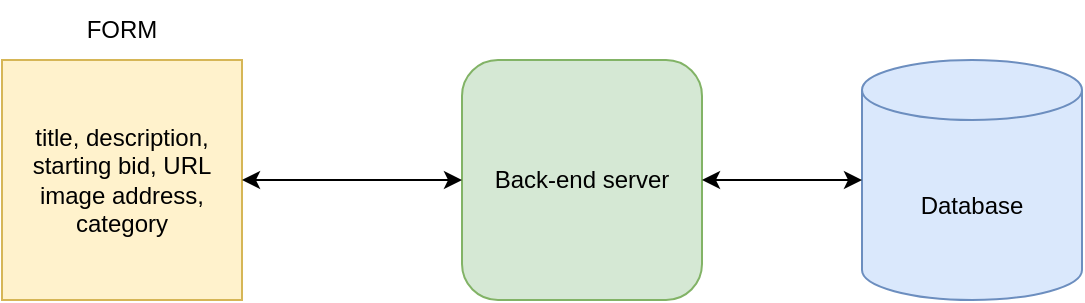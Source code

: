 <mxfile version="20.1.1" type="device"><diagram id="KO5yAqROyIU273bvFn7q" name="Page-1"><mxGraphModel dx="1038" dy="481" grid="1" gridSize="10" guides="1" tooltips="1" connect="1" arrows="1" fold="1" page="1" pageScale="1" pageWidth="827" pageHeight="1169" math="0" shadow="0"><root><mxCell id="0"/><mxCell id="1" parent="0"/><mxCell id="7fY961n3p82R5mH_NQ7J-1" value="title, description, starting bid, URL image address, category" style="rounded=0;whiteSpace=wrap;html=1;fillColor=#fff2cc;strokeColor=#d6b656;" vertex="1" parent="1"><mxGeometry x="140" y="180" width="120" height="120" as="geometry"/></mxCell><mxCell id="7fY961n3p82R5mH_NQ7J-2" value="FORM" style="text;html=1;strokeColor=none;fillColor=none;align=center;verticalAlign=middle;whiteSpace=wrap;rounded=0;" vertex="1" parent="1"><mxGeometry x="140" y="150" width="120" height="30" as="geometry"/></mxCell><mxCell id="7fY961n3p82R5mH_NQ7J-3" value="Back-end server" style="rounded=1;whiteSpace=wrap;html=1;fillColor=#d5e8d4;strokeColor=#82b366;" vertex="1" parent="1"><mxGeometry x="370" y="180" width="120" height="120" as="geometry"/></mxCell><mxCell id="7fY961n3p82R5mH_NQ7J-4" value="Database" style="shape=cylinder3;whiteSpace=wrap;html=1;boundedLbl=1;backgroundOutline=1;size=15;fillColor=#dae8fc;strokeColor=#6c8ebf;" vertex="1" parent="1"><mxGeometry x="570" y="180" width="110" height="120" as="geometry"/></mxCell><mxCell id="7fY961n3p82R5mH_NQ7J-5" value="" style="endArrow=classic;startArrow=classic;html=1;rounded=0;entryX=0;entryY=0.5;entryDx=0;entryDy=0;" edge="1" parent="1" target="7fY961n3p82R5mH_NQ7J-3"><mxGeometry width="50" height="50" relative="1" as="geometry"><mxPoint x="260" y="240" as="sourcePoint"/><mxPoint x="310" y="190" as="targetPoint"/><Array as="points"/></mxGeometry></mxCell><mxCell id="7fY961n3p82R5mH_NQ7J-8" value="" style="endArrow=classic;startArrow=classic;html=1;rounded=0;entryX=0;entryY=0.5;entryDx=0;entryDy=0;entryPerimeter=0;" edge="1" parent="1" target="7fY961n3p82R5mH_NQ7J-4"><mxGeometry width="50" height="50" relative="1" as="geometry"><mxPoint x="490" y="240" as="sourcePoint"/><mxPoint x="540" y="190" as="targetPoint"/></mxGeometry></mxCell></root></mxGraphModel></diagram></mxfile>